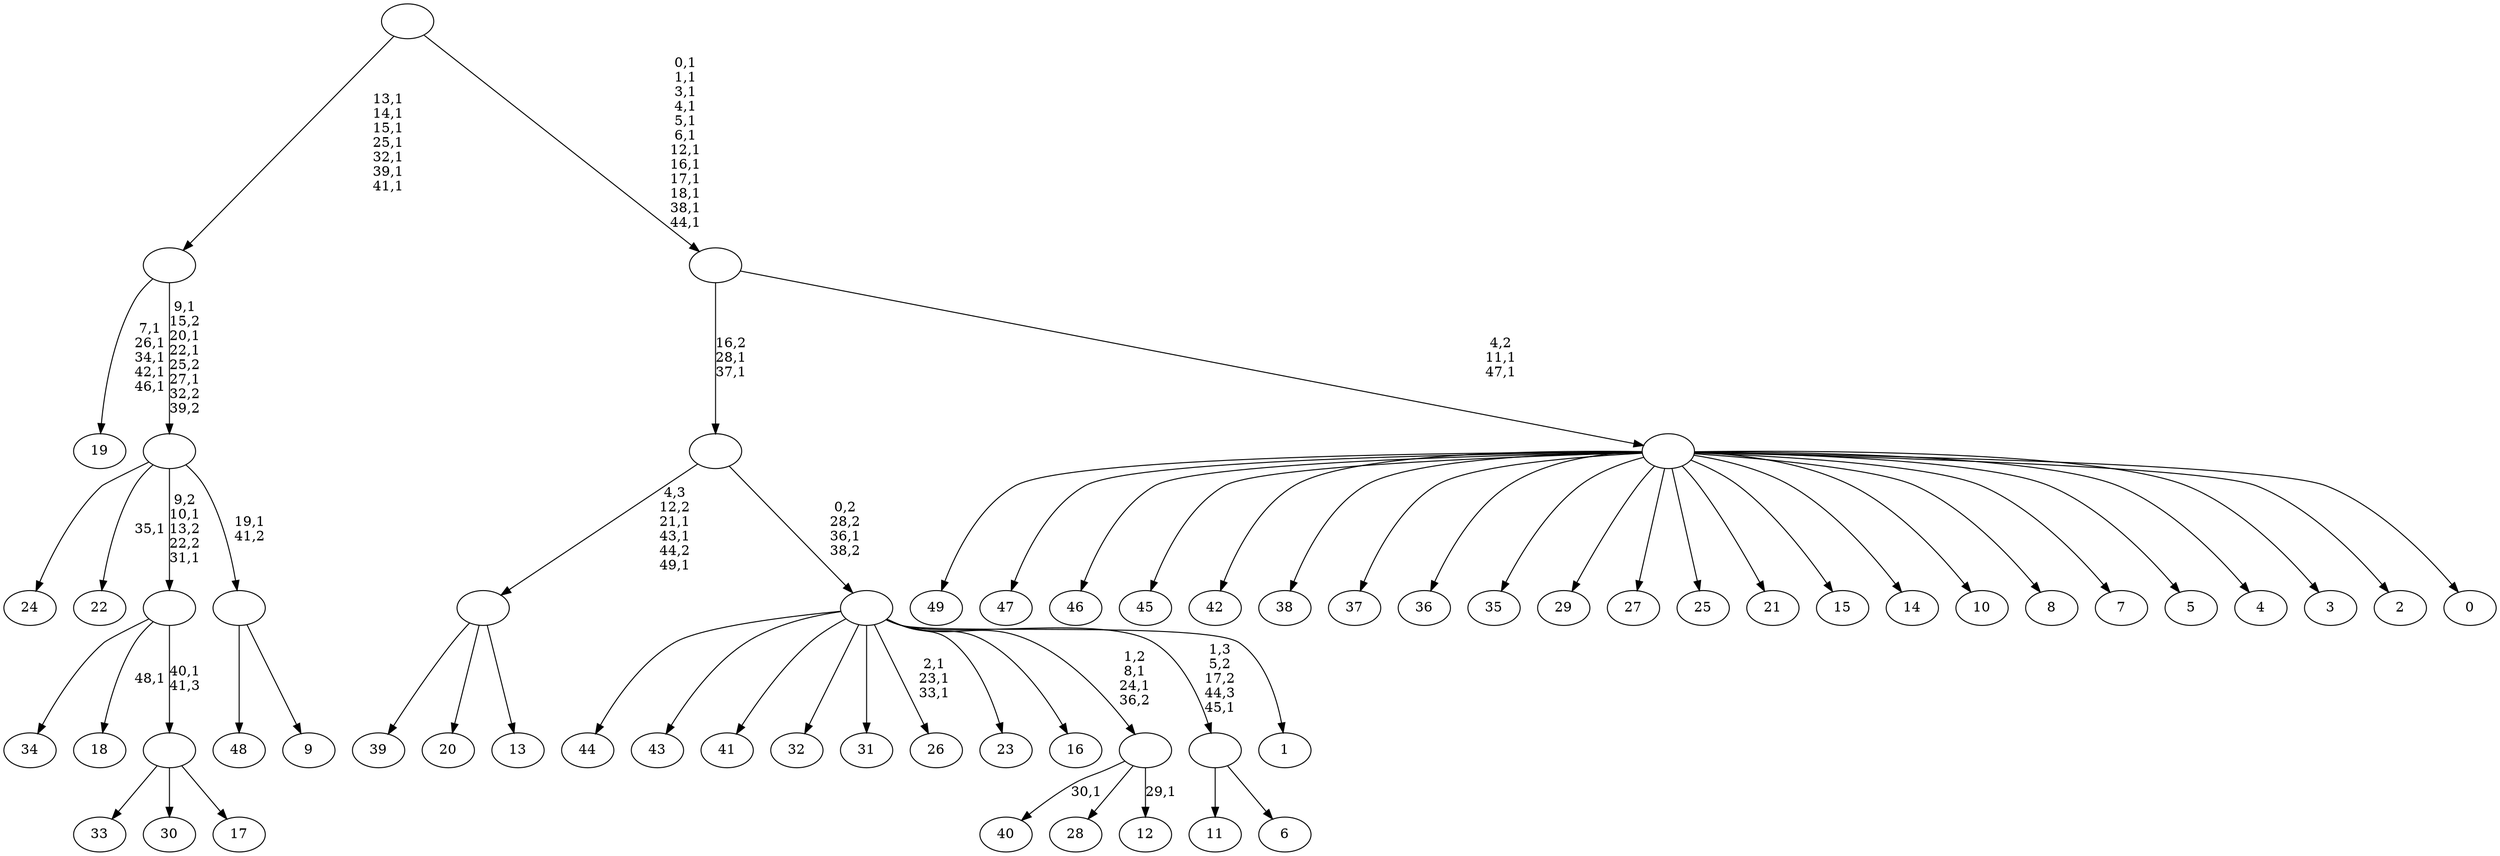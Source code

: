digraph T {
	100 [label="49"]
	99 [label="48"]
	98 [label="47"]
	97 [label="46"]
	96 [label="45"]
	95 [label="44"]
	94 [label="43"]
	93 [label="42"]
	92 [label="41"]
	91 [label="40"]
	89 [label="39"]
	88 [label="38"]
	87 [label="37"]
	86 [label="36"]
	85 [label="35"]
	84 [label="34"]
	83 [label="33"]
	82 [label="32"]
	81 [label="31"]
	80 [label="30"]
	79 [label="29"]
	78 [label="28"]
	77 [label="27"]
	76 [label="26"]
	72 [label="25"]
	71 [label="24"]
	70 [label="23"]
	69 [label="22"]
	67 [label="21"]
	66 [label="20"]
	65 [label="19"]
	59 [label="18"]
	57 [label="17"]
	56 [label=""]
	55 [label=""]
	53 [label="16"]
	52 [label="15"]
	51 [label="14"]
	50 [label="13"]
	49 [label=""]
	46 [label="12"]
	44 [label=""]
	42 [label="11"]
	41 [label="10"]
	40 [label="9"]
	39 [label=""]
	38 [label=""]
	34 [label=""]
	27 [label="8"]
	26 [label="7"]
	25 [label="6"]
	24 [label=""]
	23 [label="5"]
	22 [label="4"]
	21 [label="3"]
	20 [label="2"]
	19 [label="1"]
	18 [label=""]
	17 [label=""]
	15 [label="0"]
	14 [label=""]
	12 [label=""]
	0 [label=""]
	56 -> 83 [label=""]
	56 -> 80 [label=""]
	56 -> 57 [label=""]
	55 -> 59 [label="48,1"]
	55 -> 84 [label=""]
	55 -> 56 [label="40,1\n41,3"]
	49 -> 89 [label=""]
	49 -> 66 [label=""]
	49 -> 50 [label=""]
	44 -> 46 [label="29,1"]
	44 -> 91 [label="30,1"]
	44 -> 78 [label=""]
	39 -> 99 [label=""]
	39 -> 40 [label=""]
	38 -> 55 [label="9,2\n10,1\n13,2\n22,2\n31,1"]
	38 -> 69 [label="35,1"]
	38 -> 71 [label=""]
	38 -> 39 [label="19,1\n41,2"]
	34 -> 38 [label="9,1\n15,2\n20,1\n22,1\n25,2\n27,1\n32,2\n39,2"]
	34 -> 65 [label="7,1\n26,1\n34,1\n42,1\n46,1"]
	24 -> 42 [label=""]
	24 -> 25 [label=""]
	18 -> 44 [label="1,2\n8,1\n24,1\n36,2"]
	18 -> 76 [label="2,1\n23,1\n33,1"]
	18 -> 95 [label=""]
	18 -> 94 [label=""]
	18 -> 92 [label=""]
	18 -> 82 [label=""]
	18 -> 81 [label=""]
	18 -> 70 [label=""]
	18 -> 53 [label=""]
	18 -> 24 [label="1,3\n5,2\n17,2\n44,3\n45,1"]
	18 -> 19 [label=""]
	17 -> 49 [label="4,3\n12,2\n21,1\n43,1\n44,2\n49,1"]
	17 -> 18 [label="0,2\n28,2\n36,1\n38,2"]
	14 -> 100 [label=""]
	14 -> 98 [label=""]
	14 -> 97 [label=""]
	14 -> 96 [label=""]
	14 -> 93 [label=""]
	14 -> 88 [label=""]
	14 -> 87 [label=""]
	14 -> 86 [label=""]
	14 -> 85 [label=""]
	14 -> 79 [label=""]
	14 -> 77 [label=""]
	14 -> 72 [label=""]
	14 -> 67 [label=""]
	14 -> 52 [label=""]
	14 -> 51 [label=""]
	14 -> 41 [label=""]
	14 -> 27 [label=""]
	14 -> 26 [label=""]
	14 -> 23 [label=""]
	14 -> 22 [label=""]
	14 -> 21 [label=""]
	14 -> 20 [label=""]
	14 -> 15 [label=""]
	12 -> 14 [label="4,2\n11,1\n47,1"]
	12 -> 17 [label="16,2\n28,1\n37,1"]
	0 -> 12 [label="0,1\n1,1\n3,1\n4,1\n5,1\n6,1\n12,1\n16,1\n17,1\n18,1\n38,1\n44,1"]
	0 -> 34 [label="13,1\n14,1\n15,1\n25,1\n32,1\n39,1\n41,1"]
}
